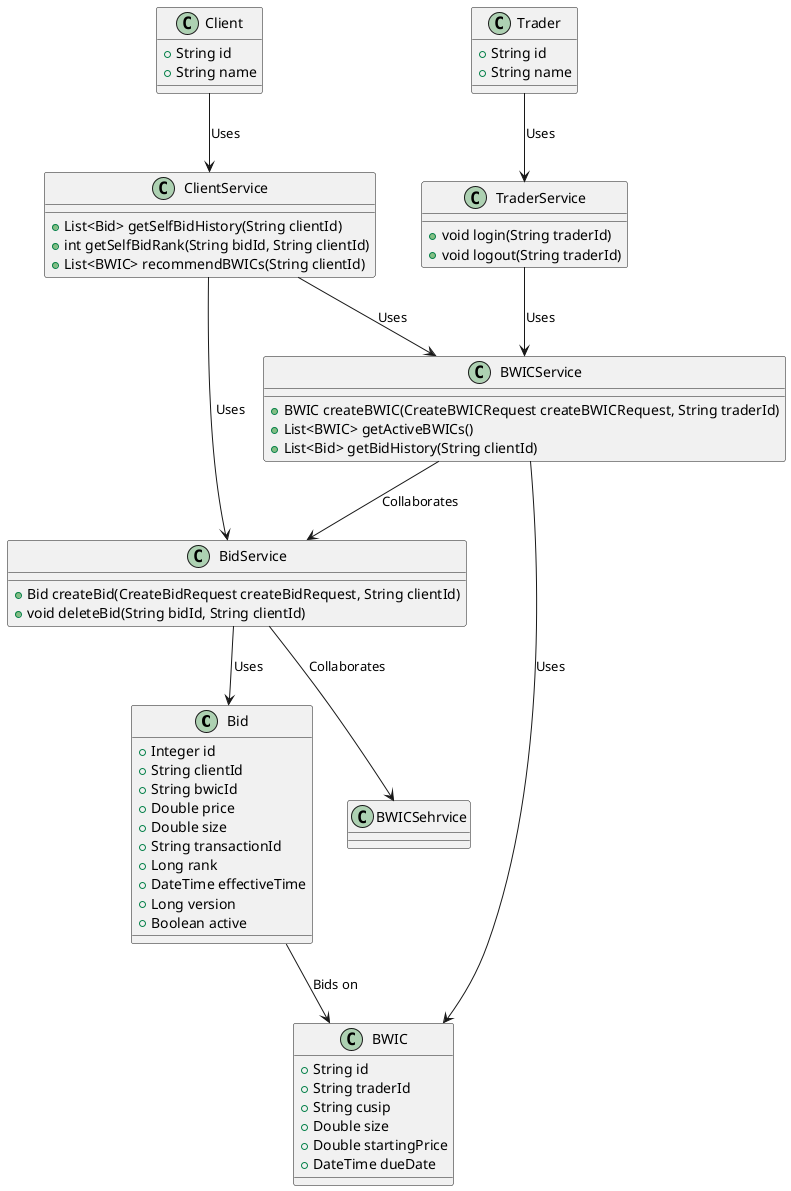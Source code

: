 @startuml
Class Bid {
  +Integer id
  +String clientId
  +String bwicId
  +Double price
  +Double size
  +String transactionId
  +Long rank
  +DateTime effectiveTime
  +Long version
  +Boolean active
}

Class BWIC {
  +String id
  +String traderId
  +String cusip
  +Double size
  +Double startingPrice
  +DateTime dueDate
}

Class BidService {
  +Bid createBid(CreateBidRequest createBidRequest, String clientId)
  +void deleteBid(String bidId, String clientId)
}

Class BWICService {
  +BWIC createBWIC(CreateBWICRequest createBWICRequest, String traderId)
  +List<BWIC> getActiveBWICs()
  +List<Bid> getBidHistory(String clientId)
}

Class Client {
  +String id
  +String name
}

Class Trader {
  +String id
  +String name
}

Class ClientService {
  +List<Bid> getSelfBidHistory(String clientId)
  +int getSelfBidRank(String bidId, String clientId)
  +List<BWIC> recommendBWICs(String clientId)
}

Class TraderService {
  +void login(String traderId)
  +void logout(String traderId)
}

BidService --> Bid : Uses
BWICService --> BWIC : Uses
BidService --> BWICSehrvice : Collaborates
BWICService --> BidService : Collaborates
Bid --> BWIC : Bids on
Client --> ClientService : Uses
Trader --> TraderService : Uses
ClientService --> BidService : Uses
ClientService --> BWICService : Uses
TraderService --> BWICService : Uses

@enduml